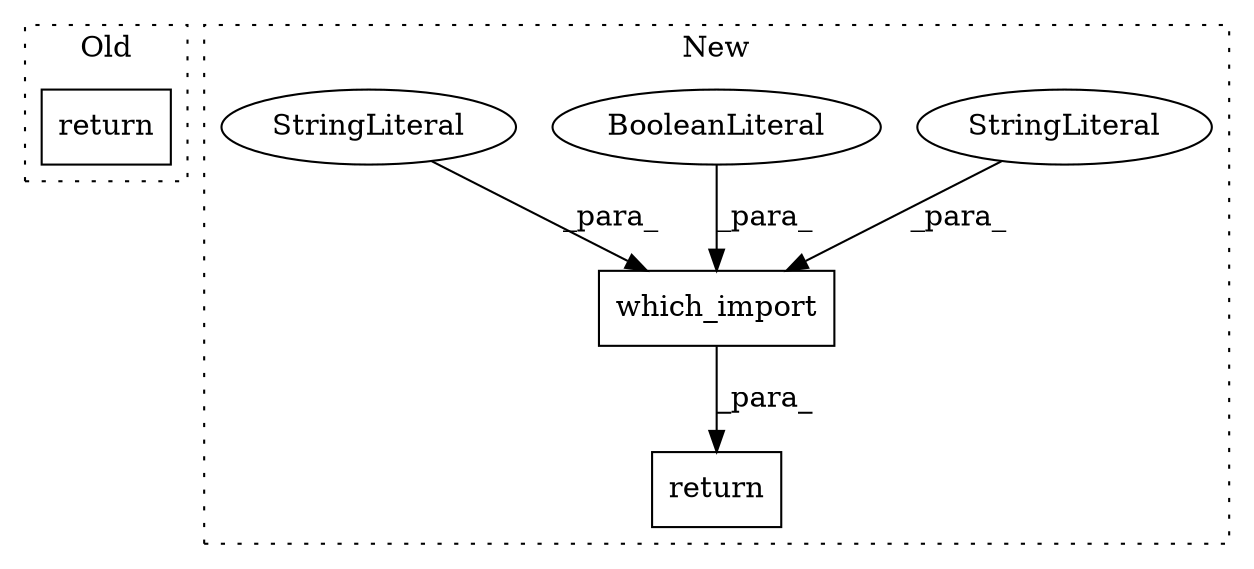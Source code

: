 digraph G {
subgraph cluster0 {
1 [label="return" a="41" s="1050" l="7" shape="box"];
label = "Old";
style="dotted";
}
subgraph cluster1 {
2 [label="which_import" a="32" s="912,997" l="13,1" shape="box"];
3 [label="StringLiteral" a="45" s="953" l="44" shape="ellipse"];
4 [label="BooleanLiteral" a="9" s="936" l="4" shape="ellipse"];
5 [label="StringLiteral" a="45" s="925" l="10" shape="ellipse"];
6 [label="return" a="41" s="905" l="7" shape="box"];
label = "New";
style="dotted";
}
2 -> 6 [label="_para_"];
3 -> 2 [label="_para_"];
4 -> 2 [label="_para_"];
5 -> 2 [label="_para_"];
}